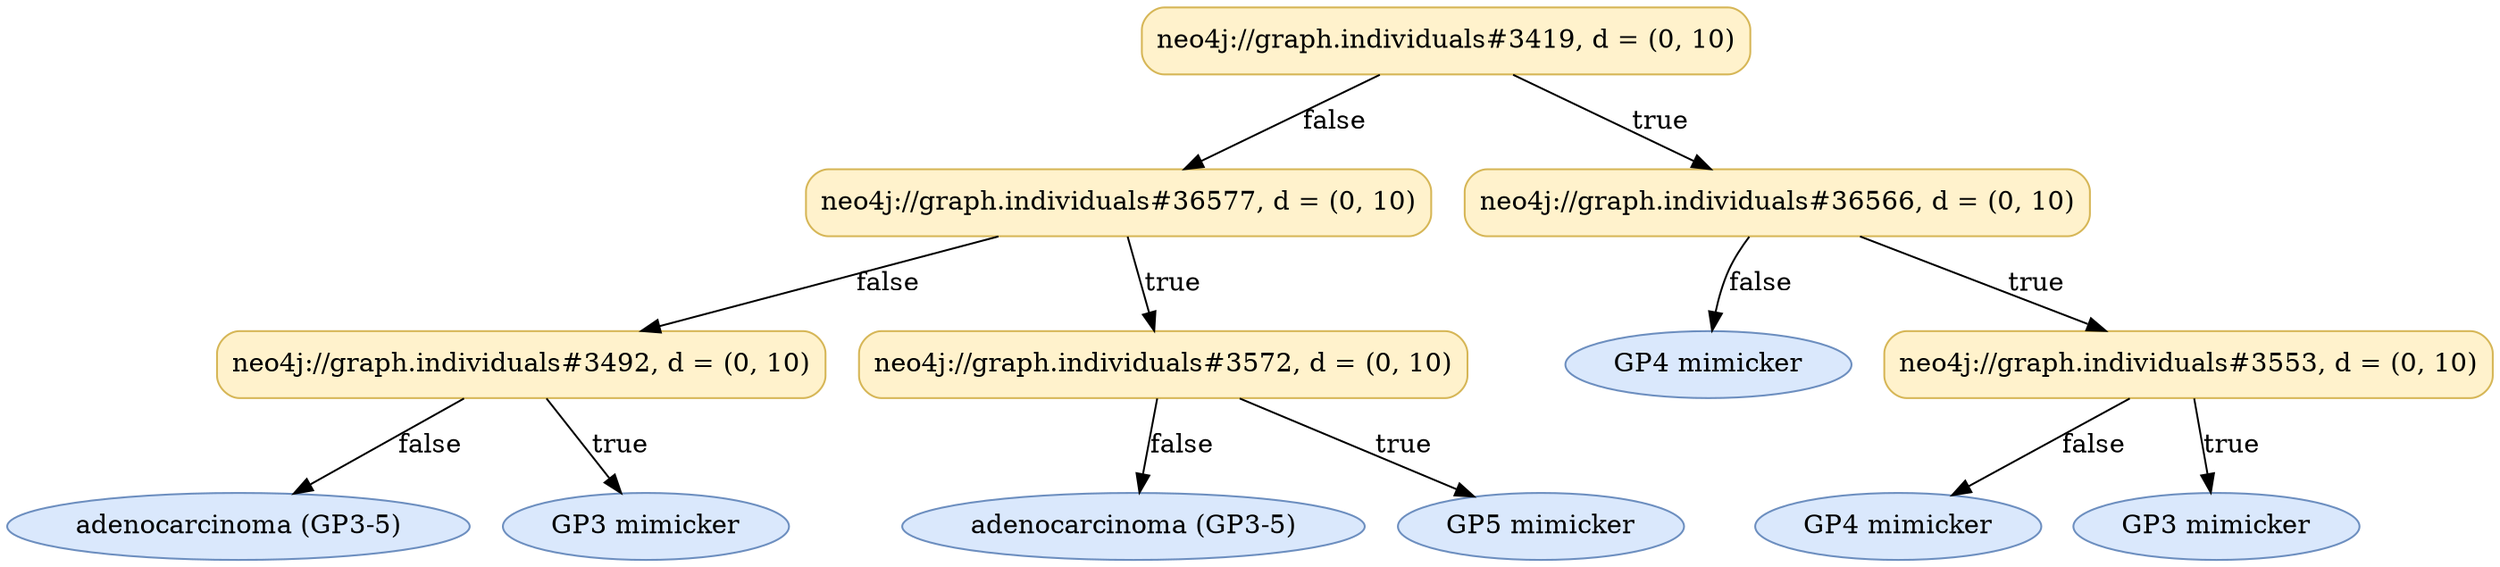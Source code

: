 digraph DT{
label=""
fontname="Times-Roman"
node[fontname="Times-Roman"];
Node1 [label="neo4j://graph.individuals#3419, d = (0, 10)", fillcolor="#FFF2CC", color="#D6B656", style="rounded,filled", shape="box"];
Node2 [label="neo4j://graph.individuals#36577, d = (0, 10)", fillcolor="#FFF2CC", color="#D6B656", style="rounded,filled", shape="box"];
Node3 [label="neo4j://graph.individuals#3492, d = (0, 10)", fillcolor="#FFF2CC", color="#D6B656", style="rounded,filled", shape="box"];
Node4 [label="adenocarcinoma (GP3-5)", fillcolor="#DAE8FC", color="#6C8EBF", style="rounded,filled", shape="ellipse"];
Node3 -> Node4 [label="false"];
Node5 [label="GP3 mimicker", fillcolor="#DAE8FC", color="#6C8EBF", style="rounded,filled", shape="ellipse"];
Node3 -> Node5 [label="true"];
Node2 -> Node3 [label="false"];
Node6 [label="neo4j://graph.individuals#3572, d = (0, 10)", fillcolor="#FFF2CC", color="#D6B656", style="rounded,filled", shape="box"];
Node7 [label="adenocarcinoma (GP3-5)", fillcolor="#DAE8FC", color="#6C8EBF", style="rounded,filled", shape="ellipse"];
Node6 -> Node7 [label="false"];
Node8 [label="GP5 mimicker", fillcolor="#DAE8FC", color="#6C8EBF", style="rounded,filled", shape="ellipse"];
Node6 -> Node8 [label="true"];
Node2 -> Node6 [label="true"];
Node1 -> Node2 [label="false"];
Node9 [label="neo4j://graph.individuals#36566, d = (0, 10)", fillcolor="#FFF2CC", color="#D6B656", style="rounded,filled", shape="box"];
Node10 [label="GP4 mimicker", fillcolor="#DAE8FC", color="#6C8EBF", style="rounded,filled", shape="ellipse"];
Node9 -> Node10 [label="false"];
Node11 [label="neo4j://graph.individuals#3553, d = (0, 10)", fillcolor="#FFF2CC", color="#D6B656", style="rounded,filled", shape="box"];
Node12 [label="GP4 mimicker", fillcolor="#DAE8FC", color="#6C8EBF", style="rounded,filled", shape="ellipse"];
Node11 -> Node12 [label="false"];
Node13 [label="GP3 mimicker", fillcolor="#DAE8FC", color="#6C8EBF", style="rounded,filled", shape="ellipse"];
Node11 -> Node13 [label="true"];
Node9 -> Node11 [label="true"];
Node1 -> Node9 [label="true"];
}